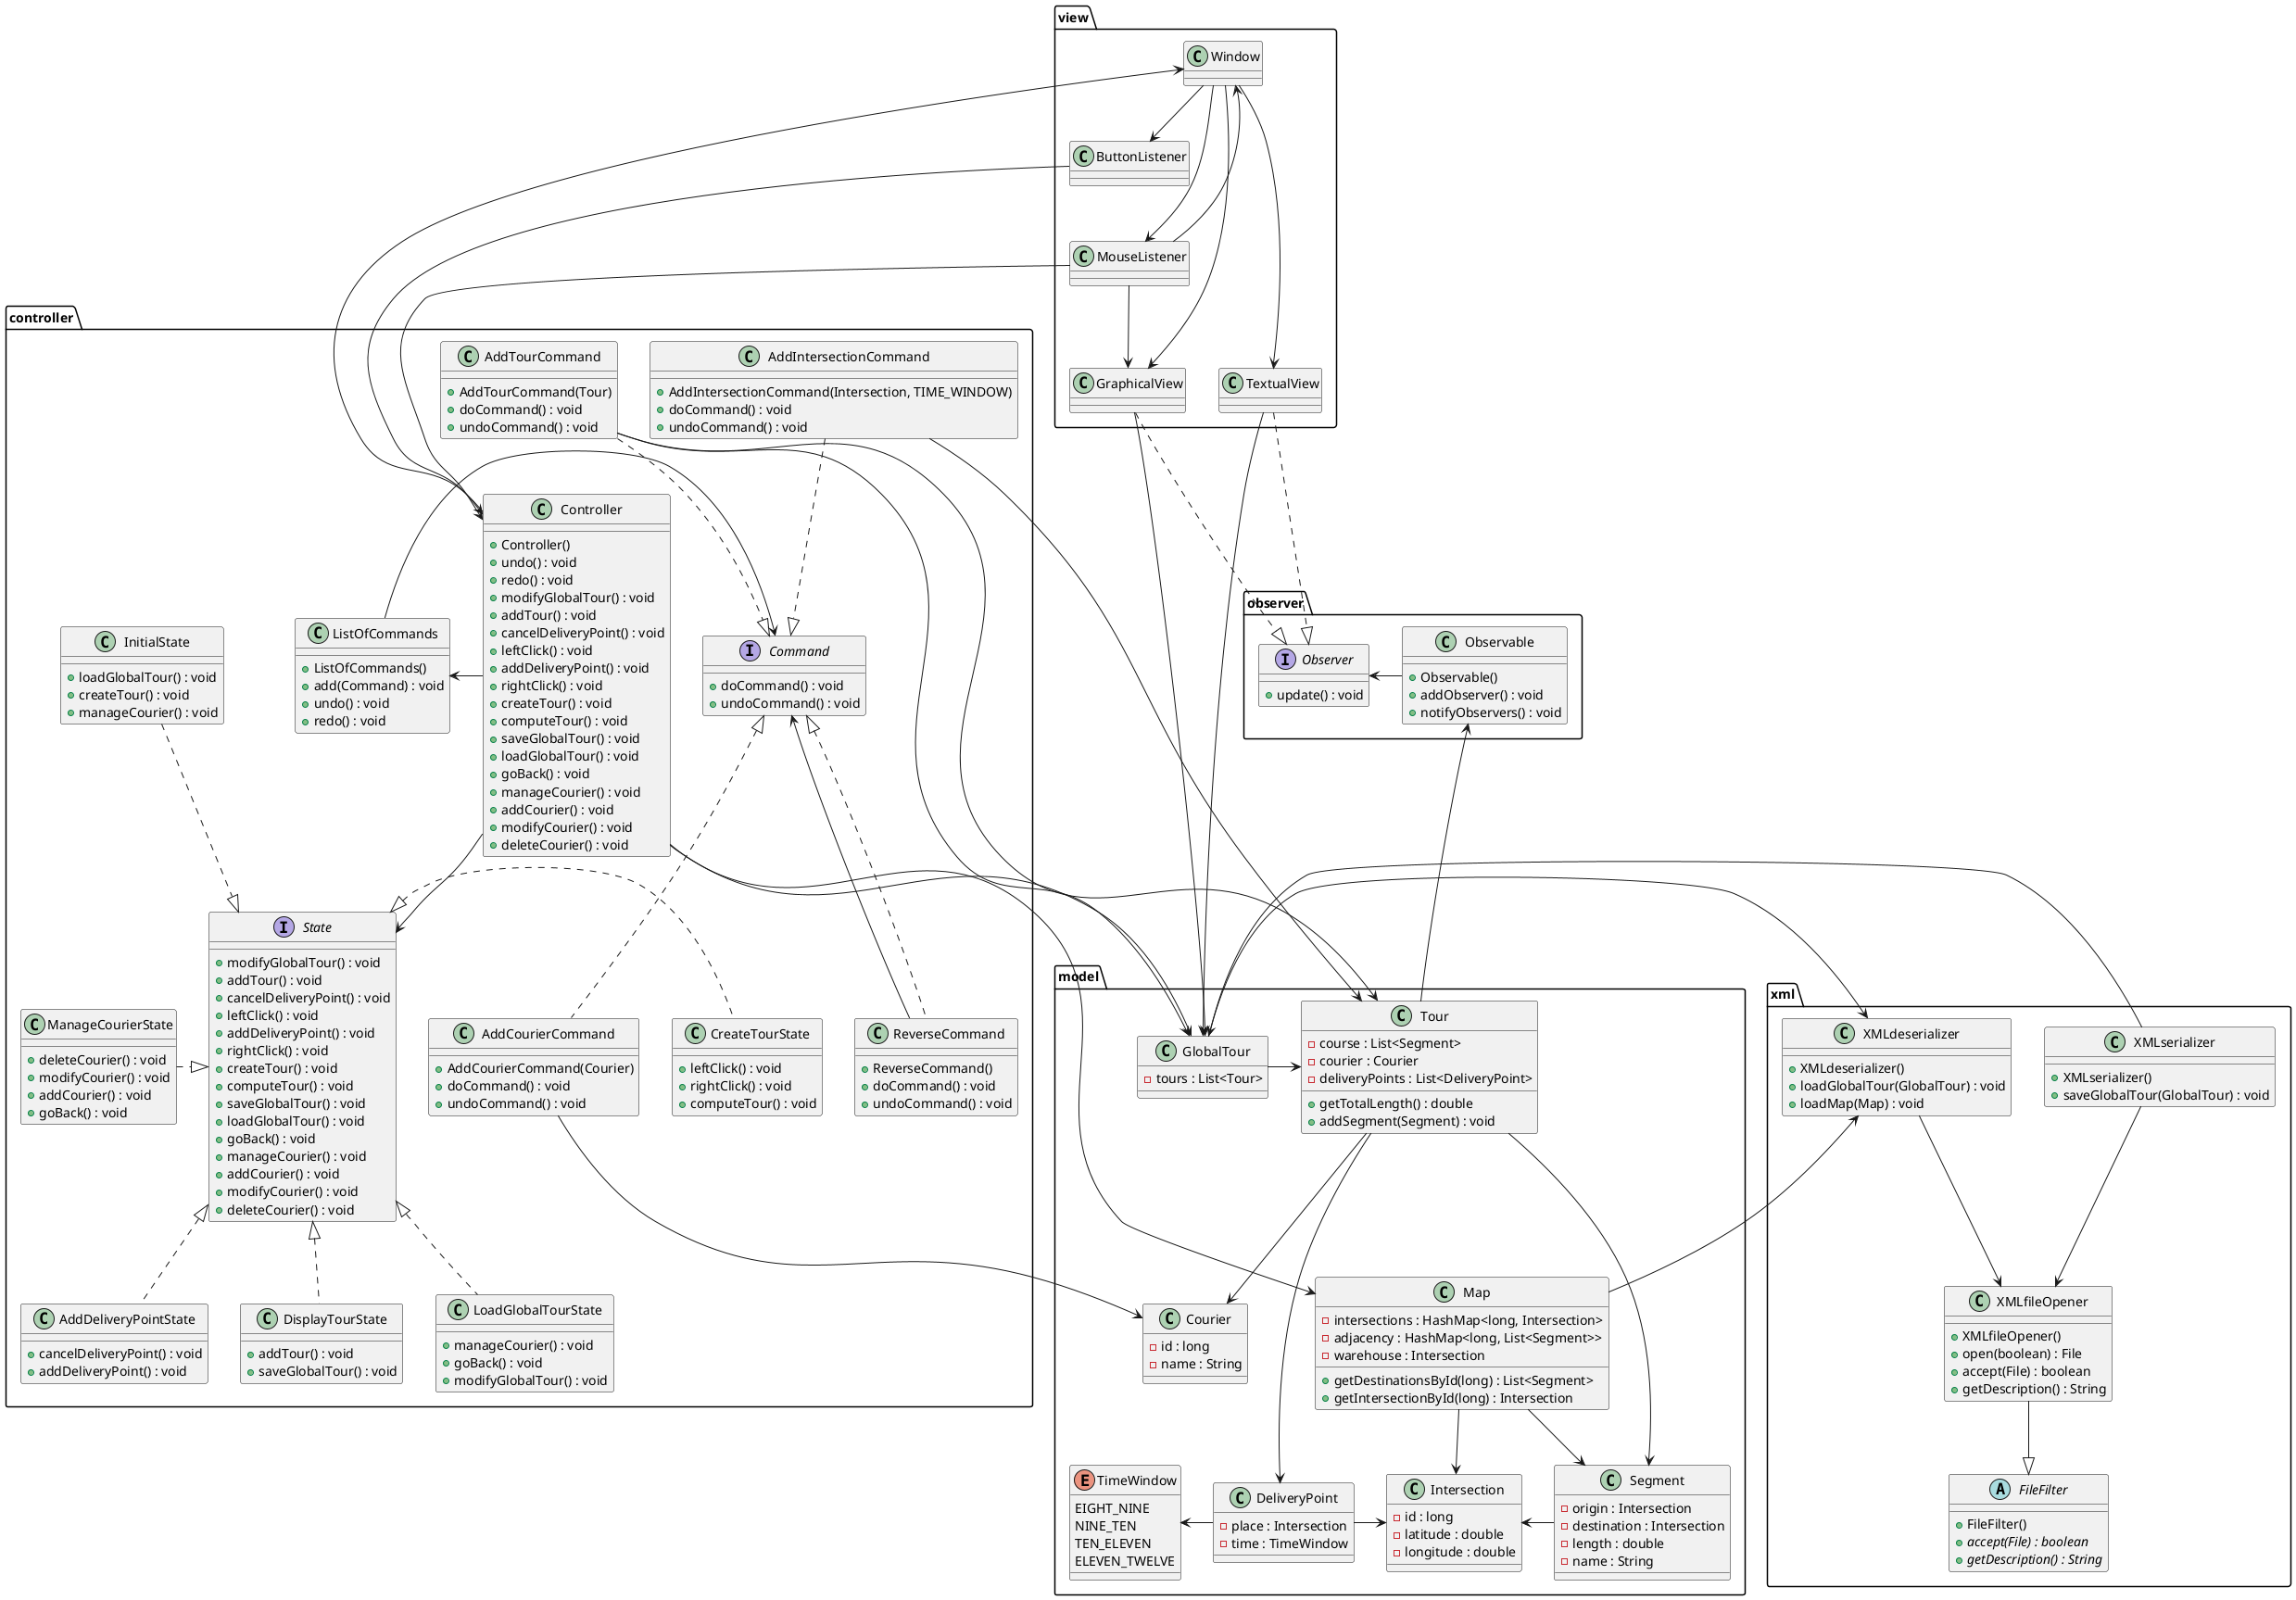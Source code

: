 @startuml

package xml {

    class XMLdeserializer {
        + XMLdeserializer()
        + loadGlobalTour(GlobalTour) : void
        + loadMap(Map) : void
    }

    class XMLfileOpener {
        + XMLfileOpener()
        + open(boolean) : File
        + accept(File) : boolean
        + getDescription() : String
    }

    abstract class FileFilter {
        + FileFilter()
        + {abstract} accept(File) : boolean
        + {abstract} getDescription() : String
    }

    class XMLserializer {
        + XMLserializer()
        + saveGlobalTour(GlobalTour) : void
    }

}


package controller {
    
    class Controller {
        + Controller()
        + undo() : void
        + redo() : void
        + modifyGlobalTour() : void
        + addTour() : void
        + cancelDeliveryPoint() : void
        + leftClick() : void
        + addDeliveryPoint() : void
        + rightClick() : void
        + createTour() : void
        + computeTour() : void
        + saveGlobalTour() : void
        + loadGlobalTour() : void
        + goBack() : void
        + manageCourier() : void
        + addCourier() : void
        + modifyCourier() : void
        + deleteCourier() : void
    }

    class ListOfCommands {
        + ListOfCommands()
        + add(Command) : void
        + undo() : void
        + redo() : void
    }

    interface Command {
        + doCommand() : void
        + undoCommand() : void
    }

    class ReverseCommand {
        + ReverseCommand()
        + doCommand() : void
        + undoCommand() : void
    }

    class AddCourierCommand {
        + AddCourierCommand(Courier)
        + doCommand() : void
        + undoCommand() : void
    }

    class AddIntersectionCommand {
        + AddIntersectionCommand(Intersection, TIME_WINDOW)
        + doCommand() : void
        + undoCommand() : void
    }

    class AddTourCommand {
        + AddTourCommand(Tour)
        + doCommand() : void
        + undoCommand() : void
    }

    interface State {
        + modifyGlobalTour() : void
        + addTour() : void
        + cancelDeliveryPoint() : void
        + leftClick() : void
        + addDeliveryPoint() : void
        + rightClick() : void
        + createTour() : void
        + computeTour() : void
        + saveGlobalTour() : void
        + loadGlobalTour() : void
        + goBack() : void
        + manageCourier() : void
        + addCourier() : void
        + modifyCourier() : void
        + deleteCourier() : void
    }

    class CreateTourState {
        + leftClick() : void
        + rightClick() : void
        + computeTour() : void
    }

    class AddDeliveryPointState {
        + cancelDeliveryPoint() : void
        + addDeliveryPoint() : void
    }

    class DisplayTourState {
        + addTour() : void
        + saveGlobalTour() : void
    }

    class InitialState {
        + loadGlobalTour() : void
        + createTour() : void
        + manageCourier() : void
    }

    class ManageCourierState {
        + deleteCourier() : void
        + modifyCourier() : void
        + addCourier() : void
        + goBack() : void
    }

    class LoadGlobalTourState {
        + manageCourier() : void
        + goBack() : void
        + modifyGlobalTour() : void
    }
    
}

package view {
    
    class MouseListener {}

    class ButtonListener {}

    class Window {}
    
    class TextualView {}

    class GraphicalView {}

}

package model {
    class Intersection {
    - id : long
    - latitude : double
    - longitude : double
}

    class Segment {
        - origin : Intersection
        - destination : Intersection
        - length : double
        - name : String
    }

    class Map {
        - intersections : HashMap<long, Intersection>
        - adjacency : HashMap<long, List<Segment>>
        - warehouse : Intersection
        + getDestinationsById(long) : List<Segment>
        + getIntersectionById(long) : Intersection
    }

    class Tour {
        - course : List<Segment>
        - courier : Courier
        - deliveryPoints : List<DeliveryPoint>
        + getTotalLength() : double
        + addSegment(Segment) : void
    }

    class GlobalTour {
        - tours : List<Tour>
    }

    class Courier {
        - id : long
        - name : String
    }

    enum TimeWindow {
        EIGHT_NINE
        NINE_TEN
        TEN_ELEVEN
        ELEVEN_TWELVE
    }

    class DeliveryPoint {
        - place : Intersection
        - time : TimeWindow
    }

}

package observer {
    class Observable {
        + Observable()
        + addObserver() : void
        + notifyObservers() : void
    }

    interface Observer {
        + update() : void
    }
}

Controller -right-> State
Controller -right-> ListOfCommands
Observable -left-> Observer
GraphicalView .down.|> Observer
GraphicalView -[hidden]-> Observer
GraphicalView -[hidden]> TextualView
TextualView ..|> Observer
XMLfileOpener --|> FileFilter
XMLdeserializer --> XMLfileOpener
XMLserializer --> GlobalTour
XMLserializer --> XMLfileOpener
ButtonListener --> Controller
Window --> ButtonListener
GlobalTour -[hidden]-> Map
GraphicalView -[hidden]-> GlobalTour
ButtonListener -[hidden]-> MouseListener
Window -->  MouseListener
Window -down-> TextualView
Window -down-> GraphicalView
GraphicalView -down-> GlobalTour
TextualView -> GlobalTour
MouseListener --> Window
MouseListener --> GraphicalView
MouseListener --> Controller
InitialState .right.|> State
ManageCourierState .right.|> State
LoadGlobalTourState .up.|> State
InitialState -[hidden]-> ManageCourierState
LoadGlobalTourState -[hidden]> AddDeliveryPointState
AddDeliveryPointState -[hidden]> DisplayTourState
DisplayTourState .up.|> State
CreateTourState .left.|> State
AddDeliveryPointState .up.|> State
AddIntersectionCommand ..|> Command
AddIntersectionCommand -> Tour
AddTourCommand ..|> Command
AddTourCommand -> Tour
AddTourCommand -> GlobalTour
AddCourierCommand -up-> Courier
AddCourierCommand .up.|> Command
ReverseCommand -up-> Command
ReverseCommand .up.|> Command
AddCourierCommand -[hidden]> ReverseCommand
ListOfCommands -right-> Command
ListOfCommands -[hidden]-> AddCourierCommand
Controller -[hidden]-> CreateTourState
Controller -> Window
Controller -down-> GlobalTour
Controller -down-> Map
Segment -left-> Intersection
Map --> Intersection
Map --> Segment
XMLdeserializer -[hidden]> XMLserializer
Map -right-> XMLdeserializer
Tour --> Segment
Tour --> Courier
Tour -up-> Observable
Tour -down-> DeliveryPoint
DeliveryPoint -left-> TimeWindow
Courier -[hidden]-> DeliveryPoint
Observable -[hidden]-> Tour
GlobalTour --> XMLdeserializer
GlobalTour -> Tour
GlobalTour -[hidden]> XMLdeserializer
DeliveryPoint -> Intersection

@enduml